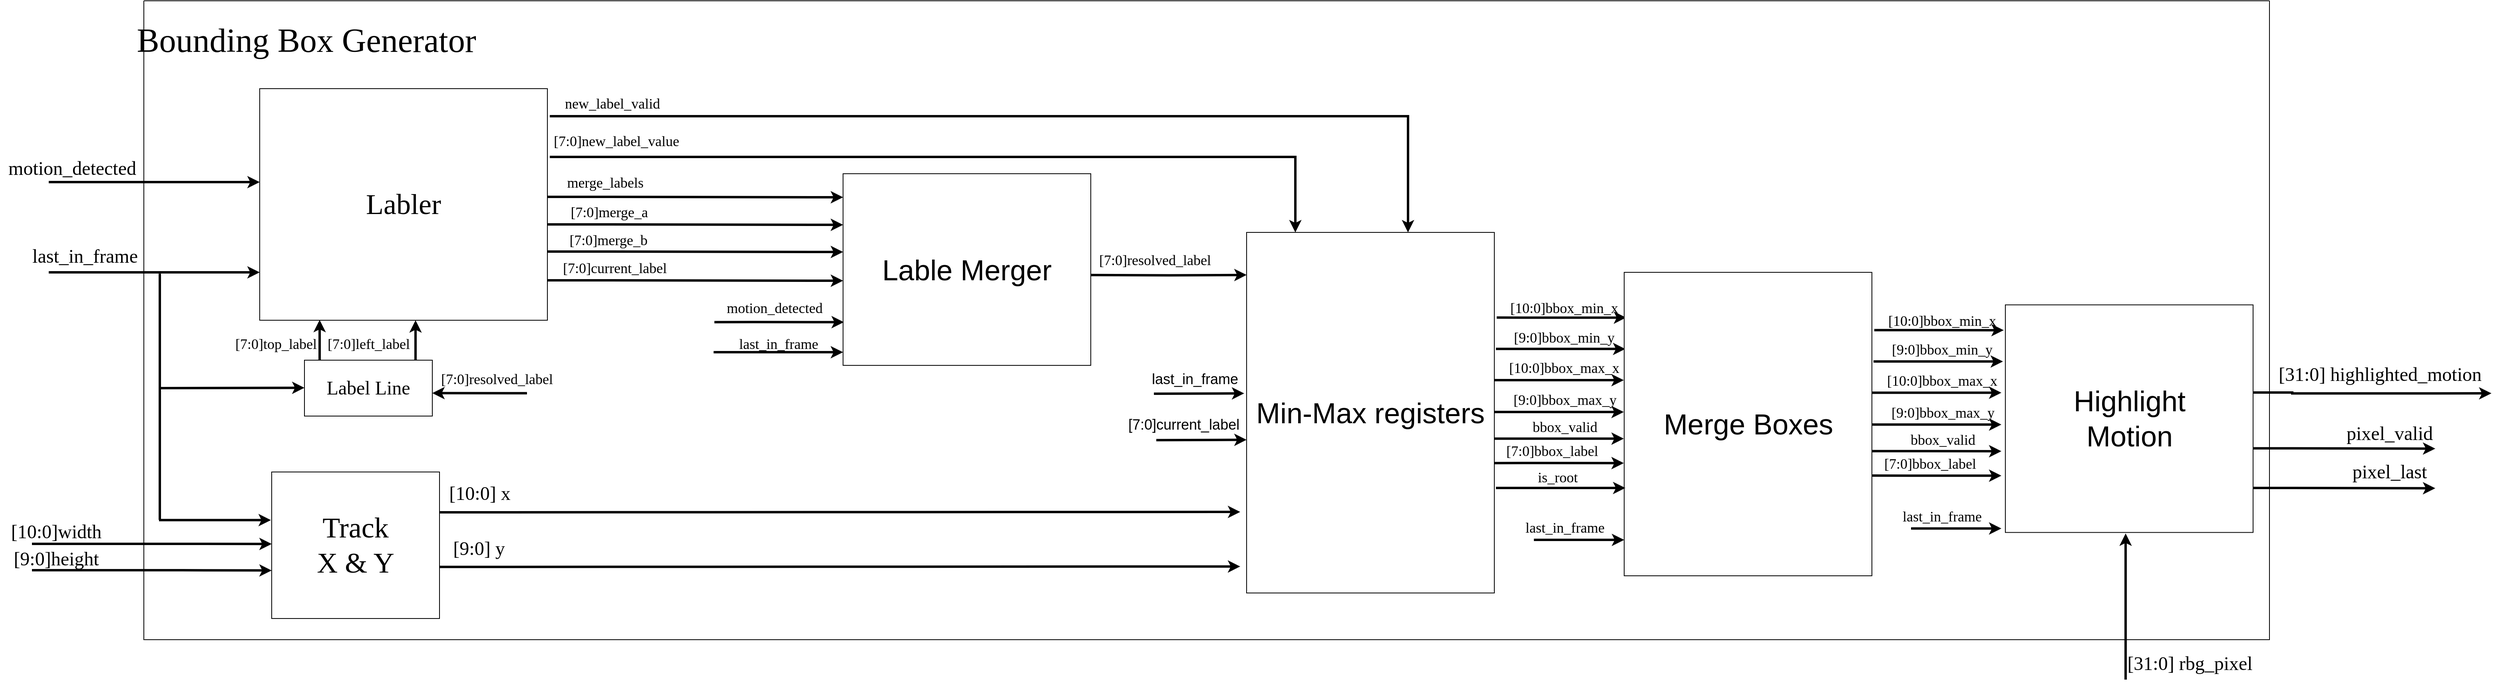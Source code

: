<mxfile version="27.2.0">
  <diagram name="Page-1" id="8psTu5joOEkHxSPbt8DS">
    <mxGraphModel dx="2365" dy="1465" grid="1" gridSize="10" guides="1" tooltips="1" connect="1" arrows="1" fold="1" page="1" pageScale="1" pageWidth="827" pageHeight="1169" math="0" shadow="0">
      <root>
        <mxCell id="0" />
        <mxCell id="1" parent="0" />
        <mxCell id="pzHLP5PFSMqDfCKK6MuQ-40" value="&lt;span style=&quot;text-wrap-mode: wrap;&quot;&gt;&lt;font face=&quot;Times New Roman&quot; style=&quot;font-size: 24px;&quot;&gt;[10:0]width&lt;/font&gt;&lt;/span&gt;" style="text;html=1;align=center;verticalAlign=middle;resizable=0;points=[];autosize=1;strokeColor=none;fillColor=none;" parent="1" vertex="1">
          <mxGeometry x="700" y="885" width="140" height="40" as="geometry" />
        </mxCell>
        <mxCell id="pzHLP5PFSMqDfCKK6MuQ-41" value="&lt;span style=&quot;text-wrap-mode: wrap;&quot;&gt;&lt;font face=&quot;Times New Roman&quot; style=&quot;font-size: 24px;&quot;&gt;[9:0]height&lt;/font&gt;&lt;/span&gt;" style="text;html=1;align=center;verticalAlign=middle;resizable=0;points=[];autosize=1;strokeColor=none;fillColor=none;" parent="1" vertex="1">
          <mxGeometry x="705.0" y="919.08" width="130" height="40" as="geometry" />
        </mxCell>
        <mxCell id="pzHLP5PFSMqDfCKK6MuQ-47" value="" style="edgeStyle=orthogonalEdgeStyle;rounded=0;orthogonalLoop=1;jettySize=auto;html=1;strokeWidth=3;" parent="1" edge="1">
          <mxGeometry relative="1" as="geometry">
            <mxPoint x="2732" y="788.24" as="targetPoint" />
            <mxPoint x="2570" y="788.19" as="sourcePoint" />
            <Array as="points">
              <mxPoint x="2619" y="788.19" />
            </Array>
          </mxGeometry>
        </mxCell>
        <mxCell id="pzHLP5PFSMqDfCKK6MuQ-48" value="&lt;span style=&quot;text-wrap-mode: wrap;&quot;&gt;&lt;font style=&quot;font-size: 18px;&quot; face=&quot;Times New Roman&quot;&gt;bbox_valid&lt;/font&gt;&lt;/span&gt;" style="text;html=1;align=center;verticalAlign=middle;resizable=0;points=[];autosize=1;strokeColor=none;fillColor=none;" parent="1" vertex="1">
          <mxGeometry x="2608" y="754.44" width="100" height="40" as="geometry" />
        </mxCell>
        <mxCell id="pzHLP5PFSMqDfCKK6MuQ-49" value="" style="edgeStyle=orthogonalEdgeStyle;rounded=0;orthogonalLoop=1;jettySize=auto;html=1;strokeWidth=3;" parent="1" edge="1">
          <mxGeometry relative="1" as="geometry">
            <mxPoint x="2732" y="818.87" as="targetPoint" />
            <mxPoint x="2570" y="818.82" as="sourcePoint" />
            <Array as="points">
              <mxPoint x="2619" y="818.82" />
            </Array>
          </mxGeometry>
        </mxCell>
        <mxCell id="pzHLP5PFSMqDfCKK6MuQ-50" value="&lt;span style=&quot;text-wrap-mode: wrap;&quot;&gt;&lt;font face=&quot;Times New Roman&quot; style=&quot;font-size: 18px;&quot;&gt;[7:0]bbox_label&lt;/font&gt;&lt;/span&gt;" style="text;html=1;align=center;verticalAlign=middle;resizable=0;points=[];autosize=1;strokeColor=none;fillColor=none;" parent="1" vertex="1">
          <mxGeometry x="2572" y="783.82" width="140" height="40" as="geometry" />
        </mxCell>
        <mxCell id="pzHLP5PFSMqDfCKK6MuQ-51" value="" style="edgeStyle=orthogonalEdgeStyle;rounded=0;orthogonalLoop=1;jettySize=auto;html=1;strokeWidth=3;" parent="1" edge="1">
          <mxGeometry relative="1" as="geometry">
            <mxPoint x="2735" y="636.72" as="targetPoint" />
            <mxPoint x="2573" y="636.67" as="sourcePoint" />
            <Array as="points">
              <mxPoint x="2622" y="636.67" />
            </Array>
          </mxGeometry>
        </mxCell>
        <mxCell id="pzHLP5PFSMqDfCKK6MuQ-52" value="&lt;span style=&quot;text-wrap-mode: wrap;&quot;&gt;&lt;font face=&quot;Times New Roman&quot; style=&quot;font-size: 18px;&quot;&gt;[10:0]bbox_min_x&lt;/font&gt;&lt;/span&gt;" style="text;html=1;align=center;verticalAlign=middle;resizable=0;points=[];autosize=1;strokeColor=none;fillColor=none;" parent="1" vertex="1">
          <mxGeometry x="2577" y="605.0" width="160" height="40" as="geometry" />
        </mxCell>
        <mxCell id="pzHLP5PFSMqDfCKK6MuQ-53" value="" style="edgeStyle=orthogonalEdgeStyle;rounded=0;orthogonalLoop=1;jettySize=auto;html=1;strokeWidth=3;" parent="1" edge="1">
          <mxGeometry relative="1" as="geometry">
            <mxPoint x="2734" y="675.94" as="targetPoint" />
            <mxPoint x="2572" y="675.89" as="sourcePoint" />
            <Array as="points">
              <mxPoint x="2621" y="675.89" />
            </Array>
          </mxGeometry>
        </mxCell>
        <mxCell id="pzHLP5PFSMqDfCKK6MuQ-54" value="&lt;span style=&quot;text-wrap-mode: wrap;&quot;&gt;&lt;font face=&quot;Times New Roman&quot; style=&quot;font-size: 18px;&quot;&gt;[9:0]bbox_min_y&lt;/font&gt;&lt;/span&gt;" style="text;html=1;align=center;verticalAlign=middle;resizable=0;points=[];autosize=1;strokeColor=none;fillColor=none;" parent="1" vertex="1">
          <mxGeometry x="2582" y="641.52" width="150" height="40" as="geometry" />
        </mxCell>
        <mxCell id="pzHLP5PFSMqDfCKK6MuQ-56" value="" style="edgeStyle=orthogonalEdgeStyle;rounded=0;orthogonalLoop=1;jettySize=auto;html=1;strokeWidth=3;" parent="1" edge="1">
          <mxGeometry relative="1" as="geometry">
            <mxPoint x="2732" y="715.05" as="targetPoint" />
            <mxPoint x="2570" y="715" as="sourcePoint" />
            <Array as="points">
              <mxPoint x="2619" y="715.0" />
            </Array>
          </mxGeometry>
        </mxCell>
        <mxCell id="pzHLP5PFSMqDfCKK6MuQ-57" value="&lt;span style=&quot;text-wrap-mode: wrap;&quot;&gt;&lt;font face=&quot;Times New Roman&quot; style=&quot;font-size: 18px;&quot;&gt;[10:0]bbox_max_x&lt;/font&gt;&lt;/span&gt;" style="text;html=1;align=center;verticalAlign=middle;resizable=0;points=[];autosize=1;strokeColor=none;fillColor=none;" parent="1" vertex="1">
          <mxGeometry x="2577" y="680" width="160" height="40" as="geometry" />
        </mxCell>
        <mxCell id="pzHLP5PFSMqDfCKK6MuQ-58" value="" style="edgeStyle=orthogonalEdgeStyle;rounded=0;orthogonalLoop=1;jettySize=auto;html=1;strokeWidth=3;" parent="1" edge="1">
          <mxGeometry relative="1" as="geometry">
            <mxPoint x="2732" y="754.93" as="targetPoint" />
            <mxPoint x="2570" y="754.88" as="sourcePoint" />
            <Array as="points">
              <mxPoint x="2619" y="754.88" />
            </Array>
          </mxGeometry>
        </mxCell>
        <mxCell id="pzHLP5PFSMqDfCKK6MuQ-59" value="&lt;span style=&quot;text-wrap-mode: wrap;&quot;&gt;&lt;font face=&quot;Times New Roman&quot; style=&quot;font-size: 18px;&quot;&gt;[9:0]bbox_max_y&lt;/font&gt;&lt;/span&gt;" style="text;html=1;align=center;verticalAlign=middle;resizable=0;points=[];autosize=1;strokeColor=none;fillColor=none;" parent="1" vertex="1">
          <mxGeometry x="2583" y="719.88" width="150" height="40" as="geometry" />
        </mxCell>
        <mxCell id="EjdUyEd99-lyi4bKZ8Xp-1" value="&lt;font face=&quot;Times New Roman&quot; style=&quot;font-size: 36px;&quot;&gt;Labler&lt;/font&gt;" style="rounded=0;whiteSpace=wrap;html=1;" parent="1" vertex="1">
          <mxGeometry x="1025" y="350" width="360" height="290" as="geometry" />
        </mxCell>
        <mxCell id="EjdUyEd99-lyi4bKZ8Xp-2" value="" style="edgeStyle=orthogonalEdgeStyle;rounded=0;orthogonalLoop=1;jettySize=auto;html=1;strokeWidth=3;" parent="1" edge="1">
          <mxGeometry relative="1" as="geometry">
            <mxPoint x="2252" y="880" as="targetPoint" />
            <mxPoint x="1250" y="880.54" as="sourcePoint" />
            <Array as="points">
              <mxPoint x="1299" y="880.54" />
            </Array>
          </mxGeometry>
        </mxCell>
        <mxCell id="EjdUyEd99-lyi4bKZ8Xp-3" value="&lt;font style=&quot;font-size: 24px;&quot; face=&quot;Times New Roman&quot;&gt;motion_detected&lt;/font&gt;" style="text;html=1;align=center;verticalAlign=middle;resizable=0;points=[];autosize=1;strokeColor=none;fillColor=none;" parent="1" vertex="1">
          <mxGeometry x="700" y="430" width="180" height="40" as="geometry" />
        </mxCell>
        <mxCell id="EjdUyEd99-lyi4bKZ8Xp-5" value="&lt;font face=&quot;Times New Roman&quot; style=&quot;font-size: 18px;&quot;&gt;[7:0]left_label&lt;/font&gt;" style="text;html=1;align=center;verticalAlign=middle;resizable=0;points=[];autosize=1;strokeColor=none;fillColor=none;" parent="1" vertex="1">
          <mxGeometry x="1096" y="650" width="130" height="40" as="geometry" />
        </mxCell>
        <mxCell id="EjdUyEd99-lyi4bKZ8Xp-6" value="" style="edgeStyle=orthogonalEdgeStyle;rounded=0;orthogonalLoop=1;jettySize=auto;html=1;strokeWidth=3;" parent="1" edge="1">
          <mxGeometry relative="1" as="geometry">
            <mxPoint x="1025" y="467.06" as="targetPoint" />
            <mxPoint x="761" y="467" as="sourcePoint" />
            <Array as="points">
              <mxPoint x="912" y="467.01" />
            </Array>
          </mxGeometry>
        </mxCell>
        <mxCell id="EjdUyEd99-lyi4bKZ8Xp-7" value="&lt;font style=&quot;font-size: 18px;&quot; face=&quot;Times New Roman&quot;&gt;[7:0]top_label&lt;/font&gt;" style="text;html=1;align=center;verticalAlign=middle;resizable=0;points=[];autosize=1;strokeColor=none;fillColor=none;" parent="1" vertex="1">
          <mxGeometry x="980" y="650" width="130" height="40" as="geometry" />
        </mxCell>
        <mxCell id="EjdUyEd99-lyi4bKZ8Xp-8" value="" style="edgeStyle=orthogonalEdgeStyle;rounded=0;orthogonalLoop=1;jettySize=auto;html=1;strokeWidth=3;" parent="1" edge="1">
          <mxGeometry relative="1" as="geometry">
            <mxPoint x="2462" y="530" as="targetPoint" />
            <mxPoint x="1388" y="384.45" as="sourcePoint" />
            <Array as="points">
              <mxPoint x="2462" y="385" />
            </Array>
          </mxGeometry>
        </mxCell>
        <mxCell id="EjdUyEd99-lyi4bKZ8Xp-9" value="&lt;font style=&quot;font-size: 18px;&quot; face=&quot;Times New Roman&quot;&gt;new_label_valid&lt;/font&gt;" style="text;html=1;align=center;verticalAlign=middle;resizable=0;points=[];autosize=1;strokeColor=none;fillColor=none;" parent="1" vertex="1">
          <mxGeometry x="1396" y="349" width="140" height="40" as="geometry" />
        </mxCell>
        <mxCell id="EjdUyEd99-lyi4bKZ8Xp-10" value="" style="edgeStyle=orthogonalEdgeStyle;rounded=0;orthogonalLoop=1;jettySize=auto;html=1;strokeWidth=3;" parent="1" edge="1">
          <mxGeometry relative="1" as="geometry">
            <mxPoint x="2321" y="530" as="targetPoint" />
            <mxPoint x="1388" y="435.45" as="sourcePoint" />
            <Array as="points">
              <mxPoint x="2321" y="436" />
            </Array>
          </mxGeometry>
        </mxCell>
        <mxCell id="EjdUyEd99-lyi4bKZ8Xp-11" value="&lt;font face=&quot;Times New Roman&quot; style=&quot;font-size: 18px;&quot;&gt;[7:0]new_label_value&lt;/font&gt;" style="text;html=1;align=center;verticalAlign=middle;resizable=0;points=[];autosize=1;strokeColor=none;fillColor=none;" parent="1" vertex="1">
          <mxGeometry x="1381" y="396" width="180" height="40" as="geometry" />
        </mxCell>
        <mxCell id="EjdUyEd99-lyi4bKZ8Xp-12" value="" style="edgeStyle=orthogonalEdgeStyle;rounded=0;orthogonalLoop=1;jettySize=auto;html=1;strokeWidth=3;" parent="1" edge="1">
          <mxGeometry relative="1" as="geometry">
            <mxPoint x="1755" y="486" as="targetPoint" />
            <mxPoint x="1385" y="485.45" as="sourcePoint" />
            <Array as="points">
              <mxPoint x="1434" y="485.45" />
            </Array>
          </mxGeometry>
        </mxCell>
        <mxCell id="EjdUyEd99-lyi4bKZ8Xp-13" value="&lt;font style=&quot;font-size: 18px;&quot; face=&quot;Times New Roman&quot;&gt;merge_labels&lt;/font&gt;" style="text;html=1;align=center;verticalAlign=middle;resizable=0;points=[];autosize=1;strokeColor=none;fillColor=none;" parent="1" vertex="1">
          <mxGeometry x="1397" y="448" width="120" height="40" as="geometry" />
        </mxCell>
        <mxCell id="EjdUyEd99-lyi4bKZ8Xp-15" value="&lt;font face=&quot;Times New Roman&quot; style=&quot;font-size: 18px;&quot;&gt;[7:0]merge_a&lt;/font&gt;" style="text;html=1;align=center;verticalAlign=middle;resizable=0;points=[];autosize=1;strokeColor=none;fillColor=none;" parent="1" vertex="1">
          <mxGeometry x="1401.5" y="485" width="120" height="40" as="geometry" />
        </mxCell>
        <mxCell id="EjdUyEd99-lyi4bKZ8Xp-17" value="&lt;font face=&quot;Times New Roman&quot; style=&quot;font-size: 18px;&quot;&gt;[7:0]merge_b&lt;/font&gt;" style="text;html=1;align=center;verticalAlign=middle;resizable=0;points=[];autosize=1;strokeColor=none;fillColor=none;" parent="1" vertex="1">
          <mxGeometry x="1400.5" y="520" width="120" height="40" as="geometry" />
        </mxCell>
        <mxCell id="EjdUyEd99-lyi4bKZ8Xp-20" value="&lt;font style=&quot;font-size: 36px;&quot;&gt;Lable Merger&lt;/font&gt;" style="rounded=0;whiteSpace=wrap;html=1;" parent="1" vertex="1">
          <mxGeometry x="1755" y="456.52" width="310" height="240" as="geometry" />
        </mxCell>
        <mxCell id="EjdUyEd99-lyi4bKZ8Xp-32" value="&lt;font face=&quot;Times New Roman&quot; style=&quot;font-size: 18px;&quot;&gt;[7:0]resolved_label&lt;/font&gt;" style="text;html=1;align=center;verticalAlign=middle;resizable=0;points=[];autosize=1;strokeColor=none;fillColor=none;" parent="1" vertex="1">
          <mxGeometry x="2065" y="545" width="160" height="40" as="geometry" />
        </mxCell>
        <mxCell id="EjdUyEd99-lyi4bKZ8Xp-55" value="&lt;font face=&quot;Times New Roman&quot; style=&quot;font-size: 18px;&quot;&gt;motion_detected&lt;/font&gt;" style="text;html=1;align=center;verticalAlign=middle;resizable=0;points=[];autosize=1;strokeColor=none;fillColor=none;" parent="1" vertex="1">
          <mxGeometry x="1599" y="604.88" width="140" height="40" as="geometry" />
        </mxCell>
        <mxCell id="EjdUyEd99-lyi4bKZ8Xp-56" value="" style="edgeStyle=orthogonalEdgeStyle;rounded=0;orthogonalLoop=1;jettySize=auto;html=1;strokeWidth=3;" parent="1" edge="1">
          <mxGeometry relative="1" as="geometry">
            <mxPoint x="1756" y="642.38" as="targetPoint" />
            <mxPoint x="1594" y="642.33" as="sourcePoint" />
            <Array as="points">
              <mxPoint x="1643" y="642.33" />
            </Array>
          </mxGeometry>
        </mxCell>
        <mxCell id="EjdUyEd99-lyi4bKZ8Xp-61" value="&lt;font style=&quot;font-size: 18px;&quot; face=&quot;Times New Roman&quot;&gt;[7:0]current_label&lt;/font&gt;" style="text;html=1;align=center;verticalAlign=middle;resizable=0;points=[];autosize=1;strokeColor=none;fillColor=none;" parent="1" vertex="1">
          <mxGeometry x="1394" y="555" width="150" height="40" as="geometry" />
        </mxCell>
        <mxCell id="EjdUyEd99-lyi4bKZ8Xp-62" value="" style="edgeStyle=orthogonalEdgeStyle;rounded=0;orthogonalLoop=1;jettySize=auto;html=1;strokeWidth=3;" parent="1" edge="1">
          <mxGeometry relative="1" as="geometry">
            <mxPoint x="1755" y="520.55" as="targetPoint" />
            <mxPoint x="1385" y="520" as="sourcePoint" />
            <Array as="points">
              <mxPoint x="1434" y="520.0" />
            </Array>
          </mxGeometry>
        </mxCell>
        <mxCell id="EjdUyEd99-lyi4bKZ8Xp-63" value="" style="edgeStyle=orthogonalEdgeStyle;rounded=0;orthogonalLoop=1;jettySize=auto;html=1;strokeWidth=3;" parent="1" edge="1">
          <mxGeometry relative="1" as="geometry">
            <mxPoint x="1755" y="554.55" as="targetPoint" />
            <mxPoint x="1385" y="554" as="sourcePoint" />
            <Array as="points">
              <mxPoint x="1434" y="554.0" />
            </Array>
          </mxGeometry>
        </mxCell>
        <mxCell id="EjdUyEd99-lyi4bKZ8Xp-64" value="" style="edgeStyle=orthogonalEdgeStyle;rounded=0;orthogonalLoop=1;jettySize=auto;html=1;strokeWidth=3;" parent="1" edge="1">
          <mxGeometry relative="1" as="geometry">
            <mxPoint x="1755" y="590.55" as="targetPoint" />
            <mxPoint x="1385" y="590" as="sourcePoint" />
            <Array as="points">
              <mxPoint x="1434" y="590.0" />
            </Array>
          </mxGeometry>
        </mxCell>
        <mxCell id="EjdUyEd99-lyi4bKZ8Xp-100" value="" style="edgeStyle=orthogonalEdgeStyle;rounded=0;orthogonalLoop=1;jettySize=auto;html=1;strokeWidth=3;entryX=0;entryY=0.118;entryDx=0;entryDy=0;entryPerimeter=0;" parent="1" target="EjdUyEd99-lyi4bKZ8Xp-101" edge="1">
          <mxGeometry relative="1" as="geometry">
            <mxPoint x="2227" y="583.38" as="targetPoint" />
            <mxPoint x="2065" y="583.33" as="sourcePoint" />
            <Array as="points" />
          </mxGeometry>
        </mxCell>
        <mxCell id="EjdUyEd99-lyi4bKZ8Xp-101" value="&lt;font style=&quot;font-size: 36px;&quot;&gt;Min-Max registers&lt;/font&gt;" style="rounded=0;whiteSpace=wrap;html=1;" parent="1" vertex="1">
          <mxGeometry x="2260" y="530" width="310" height="451.52" as="geometry" />
        </mxCell>
        <mxCell id="EjdUyEd99-lyi4bKZ8Xp-102" value="&lt;font face=&quot;Times New Roman&quot; style=&quot;font-size: 36px;&quot;&gt;Track&lt;/font&gt;&lt;div&gt;&lt;font face=&quot;Times New Roman&quot; style=&quot;font-size: 36px;&quot;&gt;X &amp;amp; Y&lt;/font&gt;&lt;/div&gt;" style="rounded=0;whiteSpace=wrap;html=1;" parent="1" vertex="1">
          <mxGeometry x="1040" y="830" width="210" height="183.48" as="geometry" />
        </mxCell>
        <mxCell id="EjdUyEd99-lyi4bKZ8Xp-104" value="" style="edgeStyle=orthogonalEdgeStyle;rounded=0;orthogonalLoop=1;jettySize=auto;html=1;strokeWidth=3;" parent="1" edge="1">
          <mxGeometry relative="1" as="geometry">
            <mxPoint x="2252" y="948.33" as="targetPoint" />
            <mxPoint x="1250" y="948.87" as="sourcePoint" />
            <Array as="points">
              <mxPoint x="1299" y="948.87" />
            </Array>
          </mxGeometry>
        </mxCell>
        <mxCell id="EjdUyEd99-lyi4bKZ8Xp-105" value="" style="endArrow=classic;html=1;rounded=0;strokeWidth=3;" parent="1" edge="1">
          <mxGeometry width="50" height="50" relative="1" as="geometry">
            <mxPoint x="1100" y="689.52" as="sourcePoint" />
            <mxPoint x="1100" y="639.52" as="targetPoint" />
          </mxGeometry>
        </mxCell>
        <mxCell id="EjdUyEd99-lyi4bKZ8Xp-106" value="" style="endArrow=classic;html=1;rounded=0;strokeWidth=3;exitX=0.398;exitY=0.004;exitDx=0;exitDy=0;exitPerimeter=0;" parent="1" edge="1">
          <mxGeometry width="50" height="50" relative="1" as="geometry">
            <mxPoint x="1220" y="690.28" as="sourcePoint" />
            <mxPoint x="1220.01" y="640" as="targetPoint" />
          </mxGeometry>
        </mxCell>
        <mxCell id="EjdUyEd99-lyi4bKZ8Xp-109" value="" style="edgeStyle=orthogonalEdgeStyle;rounded=0;orthogonalLoop=1;jettySize=auto;html=1;strokeWidth=3;" parent="1" edge="1">
          <mxGeometry relative="1" as="geometry">
            <mxPoint x="1040" y="953.34" as="targetPoint" />
            <mxPoint x="740" y="953" as="sourcePoint" />
            <Array as="points">
              <mxPoint x="927" y="953.29" />
            </Array>
          </mxGeometry>
        </mxCell>
        <mxCell id="EjdUyEd99-lyi4bKZ8Xp-110" value="" style="edgeStyle=orthogonalEdgeStyle;rounded=0;orthogonalLoop=1;jettySize=auto;html=1;strokeWidth=3;" parent="1" edge="1">
          <mxGeometry relative="1" as="geometry">
            <mxPoint x="1040" y="920.11" as="targetPoint" />
            <mxPoint x="740" y="920" as="sourcePoint" />
            <Array as="points">
              <mxPoint x="927" y="920.06" />
            </Array>
          </mxGeometry>
        </mxCell>
        <mxCell id="EjdUyEd99-lyi4bKZ8Xp-111" value="" style="swimlane;startSize=0;" parent="1" vertex="1">
          <mxGeometry x="880" y="240" width="2660" height="800" as="geometry" />
        </mxCell>
        <mxCell id="EjdUyEd99-lyi4bKZ8Xp-112" value="&lt;font style=&quot;font-size: 42px;&quot; face=&quot;Times New Roman&quot;&gt;&lt;span style=&quot;text-wrap-mode: wrap;&quot;&gt;Bounding Box&amp;nbsp;&lt;/span&gt;&lt;span style=&quot;text-wrap-mode: wrap; background-color: transparent; color: light-dark(rgb(0, 0, 0), rgb(255, 255, 255));&quot;&gt;Generator&lt;/span&gt;&lt;/font&gt;" style="text;html=1;align=center;verticalAlign=middle;resizable=0;points=[];autosize=1;strokeColor=none;fillColor=none;" parent="EjdUyEd99-lyi4bKZ8Xp-111" vertex="1">
          <mxGeometry x="-22.5" y="20" width="450" height="60" as="geometry" />
        </mxCell>
        <mxCell id="_NvUoboWmqBy9fn3-gel-34" value="" style="endArrow=classic;html=1;rounded=0;strokeWidth=3;" parent="EjdUyEd99-lyi4bKZ8Xp-111" edge="1">
          <mxGeometry width="50" height="50" relative="1" as="geometry">
            <mxPoint x="2480" y="850" as="sourcePoint" />
            <mxPoint x="2480.01" y="667" as="targetPoint" />
          </mxGeometry>
        </mxCell>
        <mxCell id="tvAnXlh0ygOG0x00jJtz-1" value="" style="edgeStyle=orthogonalEdgeStyle;rounded=0;orthogonalLoop=1;jettySize=auto;html=1;strokeWidth=3;" parent="1" edge="1">
          <mxGeometry relative="1" as="geometry">
            <mxPoint x="1755" y="680.05" as="targetPoint" />
            <mxPoint x="1593" y="680" as="sourcePoint" />
            <Array as="points">
              <mxPoint x="1642" y="680.0" />
            </Array>
          </mxGeometry>
        </mxCell>
        <mxCell id="tvAnXlh0ygOG0x00jJtz-5" value="&lt;font face=&quot;Times New Roman&quot; style=&quot;font-size: 18px;&quot;&gt;last_in_frame&lt;/font&gt;" style="text;html=1;align=center;verticalAlign=middle;resizable=0;points=[];autosize=1;strokeColor=none;fillColor=none;" parent="1" vertex="1">
          <mxGeometry x="1614" y="650" width="120" height="40" as="geometry" />
        </mxCell>
        <mxCell id="tvAnXlh0ygOG0x00jJtz-6" value="" style="edgeStyle=orthogonalEdgeStyle;rounded=0;orthogonalLoop=1;jettySize=auto;html=1;strokeWidth=3;" parent="1" edge="1">
          <mxGeometry relative="1" as="geometry">
            <mxPoint x="1025" y="580.06" as="targetPoint" />
            <mxPoint x="761" y="580" as="sourcePoint" />
            <Array as="points">
              <mxPoint x="912" y="580.01" />
            </Array>
          </mxGeometry>
        </mxCell>
        <mxCell id="tvAnXlh0ygOG0x00jJtz-7" value="&lt;font style=&quot;font-size: 24px;&quot; face=&quot;Times New Roman&quot;&gt;last_in_frame&lt;/font&gt;" style="text;html=1;align=center;verticalAlign=middle;resizable=0;points=[];autosize=1;strokeColor=none;fillColor=none;" parent="1" vertex="1">
          <mxGeometry x="726" y="540" width="160" height="40" as="geometry" />
        </mxCell>
        <mxCell id="tvAnXlh0ygOG0x00jJtz-8" value="" style="edgeStyle=orthogonalEdgeStyle;rounded=0;orthogonalLoop=1;jettySize=auto;html=1;strokeWidth=3;" parent="1" edge="1">
          <mxGeometry relative="1" as="geometry">
            <mxPoint x="1039" y="890.25" as="targetPoint" />
            <mxPoint x="899" y="890.26" as="sourcePoint" />
            <Array as="points">
              <mxPoint x="926" y="890.2" />
            </Array>
          </mxGeometry>
        </mxCell>
        <mxCell id="tvAnXlh0ygOG0x00jJtz-9" value="" style="endArrow=none;html=1;rounded=0;strokeWidth=3;" parent="1" edge="1">
          <mxGeometry width="50" height="50" relative="1" as="geometry">
            <mxPoint x="900" y="890" as="sourcePoint" />
            <mxPoint x="900" y="581.63" as="targetPoint" />
          </mxGeometry>
        </mxCell>
        <mxCell id="tvAnXlh0ygOG0x00jJtz-10" value="" style="edgeStyle=orthogonalEdgeStyle;rounded=0;orthogonalLoop=1;jettySize=auto;html=1;strokeWidth=3;" parent="1" edge="1">
          <mxGeometry relative="1" as="geometry">
            <mxPoint x="2257" y="731.57" as="targetPoint" />
            <mxPoint x="2170" y="732" as="sourcePoint" />
            <Array as="points">
              <mxPoint x="2144" y="731.52" />
            </Array>
          </mxGeometry>
        </mxCell>
        <mxCell id="tvAnXlh0ygOG0x00jJtz-11" value="&lt;font style=&quot;font-size: 18px;&quot;&gt;last_in_frame&lt;/font&gt;" style="text;html=1;align=center;verticalAlign=middle;resizable=0;points=[];autosize=1;strokeColor=none;fillColor=none;" parent="1" vertex="1">
          <mxGeometry x="2130" y="693.74" width="130" height="40" as="geometry" />
        </mxCell>
        <mxCell id="tvAnXlh0ygOG0x00jJtz-12" value="&lt;font style=&quot;font-size: 24px;&quot; face=&quot;Times New Roman&quot;&gt;[10:0] x&lt;/font&gt;" style="text;html=1;align=center;verticalAlign=middle;resizable=0;points=[];autosize=1;strokeColor=none;fillColor=none;" parent="1" vertex="1">
          <mxGeometry x="1250" y="837" width="100" height="40" as="geometry" />
        </mxCell>
        <mxCell id="tvAnXlh0ygOG0x00jJtz-13" value="&lt;font style=&quot;font-size: 24px;&quot; face=&quot;Times New Roman&quot;&gt;[9:0] y&lt;/font&gt;" style="text;html=1;align=center;verticalAlign=middle;resizable=0;points=[];autosize=1;strokeColor=none;fillColor=none;" parent="1" vertex="1">
          <mxGeometry x="1254" y="905.74" width="90" height="40" as="geometry" />
        </mxCell>
        <mxCell id="tvAnXlh0ygOG0x00jJtz-14" value="&lt;font style=&quot;font-size: 36px;&quot;&gt;Highlight&lt;/font&gt;&lt;div&gt;&lt;font style=&quot;font-size: 36px;&quot;&gt;Motion&lt;/font&gt;&lt;/div&gt;" style="rounded=0;whiteSpace=wrap;html=1;" parent="1" vertex="1">
          <mxGeometry x="3209.5" y="620.74" width="310" height="285" as="geometry" />
        </mxCell>
        <mxCell id="tvAnXlh0ygOG0x00jJtz-15" value="" style="edgeStyle=orthogonalEdgeStyle;rounded=0;orthogonalLoop=1;jettySize=auto;html=1;strokeWidth=3;" parent="1" edge="1">
          <mxGeometry relative="1" as="geometry">
            <mxPoint x="2732.5" y="915.05" as="targetPoint" />
            <mxPoint x="2643" y="915" as="sourcePoint" />
            <Array as="points">
              <mxPoint x="2619.5" y="915.0" />
            </Array>
          </mxGeometry>
        </mxCell>
        <mxCell id="tvAnXlh0ygOG0x00jJtz-16" value="&lt;font style=&quot;font-size: 18px;&quot; face=&quot;Times New Roman&quot;&gt;last_in_frame&lt;/font&gt;" style="text;html=1;align=center;verticalAlign=middle;resizable=0;points=[];autosize=1;strokeColor=none;fillColor=none;" parent="1" vertex="1">
          <mxGeometry x="2598" y="880" width="120" height="40" as="geometry" />
        </mxCell>
        <mxCell id="tvAnXlh0ygOG0x00jJtz-19" value="" style="edgeStyle=orthogonalEdgeStyle;rounded=0;orthogonalLoop=1;jettySize=auto;html=1;strokeWidth=3;entryX=1.001;entryY=1.089;entryDx=0;entryDy=0;entryPerimeter=0;" parent="1" target="tvAnXlh0ygOG0x00jJtz-20" edge="1">
          <mxGeometry relative="1" as="geometry">
            <mxPoint x="3681.5" y="730.54" as="targetPoint" />
            <mxPoint x="3519.5" y="730.49" as="sourcePoint" />
            <Array as="points">
              <mxPoint x="3568.5" y="730.74" />
            </Array>
          </mxGeometry>
        </mxCell>
        <mxCell id="tvAnXlh0ygOG0x00jJtz-20" value="&lt;font face=&quot;Times New Roman&quot; style=&quot;font-size: 24px;&quot;&gt;[31:0] highlighted_motion&lt;/font&gt;" style="text;html=1;align=center;verticalAlign=middle;resizable=0;points=[];autosize=1;strokeColor=none;fillColor=none;" parent="1" vertex="1">
          <mxGeometry x="3537.5" y="688" width="280" height="40" as="geometry" />
        </mxCell>
        <mxCell id="tvAnXlh0ygOG0x00jJtz-21" value="" style="edgeStyle=orthogonalEdgeStyle;rounded=0;orthogonalLoop=1;jettySize=auto;html=1;strokeWidth=3;" parent="1" edge="1">
          <mxGeometry relative="1" as="geometry">
            <mxPoint x="3747.5" y="800.74" as="targetPoint" />
            <mxPoint x="3519.5" y="800.37" as="sourcePoint" />
            <Array as="points">
              <mxPoint x="3568.5" y="800.37" />
            </Array>
          </mxGeometry>
        </mxCell>
        <mxCell id="tvAnXlh0ygOG0x00jJtz-22" value="&lt;font face=&quot;Times New Roman&quot; style=&quot;font-size: 24px;&quot;&gt;pixel_valid&lt;/font&gt;" style="text;html=1;align=center;verticalAlign=middle;resizable=0;points=[];autosize=1;strokeColor=none;fillColor=none;" parent="1" vertex="1">
          <mxGeometry x="3624.5" y="762.37" width="130" height="40" as="geometry" />
        </mxCell>
        <mxCell id="_NvUoboWmqBy9fn3-gel-1" value="&lt;font style=&quot;font-size: 36px;&quot;&gt;Merge Boxes&lt;/font&gt;" style="rounded=0;whiteSpace=wrap;html=1;" parent="1" vertex="1">
          <mxGeometry x="2732.5" y="580" width="310" height="380" as="geometry" />
        </mxCell>
        <mxCell id="_NvUoboWmqBy9fn3-gel-2" value="&lt;font face=&quot;Times New Roman&quot; style=&quot;font-size: 24px;&quot;&gt;Label Line&lt;/font&gt;" style="whiteSpace=wrap;html=1;" parent="1" vertex="1">
          <mxGeometry x="1081" y="690" width="160" height="70" as="geometry" />
        </mxCell>
        <mxCell id="_NvUoboWmqBy9fn3-gel-5" value="" style="endArrow=classic;html=1;rounded=0;strokeWidth=3;" parent="1" edge="1">
          <mxGeometry width="50" height="50" relative="1" as="geometry">
            <mxPoint x="900" y="725" as="sourcePoint" />
            <mxPoint x="1081" y="724.57" as="targetPoint" />
          </mxGeometry>
        </mxCell>
        <mxCell id="_NvUoboWmqBy9fn3-gel-6" value="&lt;font face=&quot;Times New Roman&quot; style=&quot;font-size: 18px;&quot;&gt;[7:0]resolved_label&lt;/font&gt;" style="text;whiteSpace=wrap;html=1;" parent="1" vertex="1">
          <mxGeometry x="1250" y="696.52" width="130" height="40" as="geometry" />
        </mxCell>
        <mxCell id="_NvUoboWmqBy9fn3-gel-7" value="" style="endArrow=classic;html=1;rounded=0;strokeWidth=3;entryX=1.012;entryY=0.885;entryDx=0;entryDy=0;entryPerimeter=0;" parent="1" edge="1">
          <mxGeometry width="50" height="50" relative="1" as="geometry">
            <mxPoint x="1359.44" y="731.34" as="sourcePoint" />
            <mxPoint x="1241" y="731.26" as="targetPoint" />
          </mxGeometry>
        </mxCell>
        <mxCell id="_NvUoboWmqBy9fn3-gel-10" value="" style="edgeStyle=orthogonalEdgeStyle;rounded=0;orthogonalLoop=1;jettySize=auto;html=1;strokeWidth=3;" parent="1" edge="1">
          <mxGeometry relative="1" as="geometry">
            <mxPoint x="2260" y="789.7" as="targetPoint" />
            <mxPoint x="2173" y="790.13" as="sourcePoint" />
            <Array as="points">
              <mxPoint x="2147" y="789.65" />
            </Array>
          </mxGeometry>
        </mxCell>
        <mxCell id="_NvUoboWmqBy9fn3-gel-11" value="&lt;font style=&quot;font-size: 18px;&quot;&gt;[7:0]current_label&lt;/font&gt;" style="text;whiteSpace=wrap;html=1;" parent="1" vertex="1">
          <mxGeometry x="2110" y="754.44" width="130" height="40" as="geometry" />
        </mxCell>
        <mxCell id="_NvUoboWmqBy9fn3-gel-12" value="" style="edgeStyle=orthogonalEdgeStyle;rounded=0;orthogonalLoop=1;jettySize=auto;html=1;strokeWidth=3;" parent="1" edge="1">
          <mxGeometry relative="1" as="geometry">
            <mxPoint x="2734" y="850.05" as="targetPoint" />
            <mxPoint x="2572" y="850" as="sourcePoint" />
            <Array as="points">
              <mxPoint x="2621" y="850.0" />
            </Array>
          </mxGeometry>
        </mxCell>
        <mxCell id="_NvUoboWmqBy9fn3-gel-13" value="&lt;font style=&quot;font-size: 18px;&quot; face=&quot;Times New Roman&quot;&gt;is_root&lt;/font&gt;" style="text;html=1;align=center;verticalAlign=middle;resizable=0;points=[];autosize=1;strokeColor=none;fillColor=none;" parent="1" vertex="1">
          <mxGeometry x="2614" y="817" width="70" height="40" as="geometry" />
        </mxCell>
        <mxCell id="_NvUoboWmqBy9fn3-gel-16" value="" style="edgeStyle=orthogonalEdgeStyle;rounded=0;orthogonalLoop=1;jettySize=auto;html=1;strokeWidth=3;" parent="1" edge="1">
          <mxGeometry relative="1" as="geometry">
            <mxPoint x="3204.5" y="803.98" as="targetPoint" />
            <mxPoint x="3042.5" y="803.93" as="sourcePoint" />
            <Array as="points">
              <mxPoint x="3091.5" y="803.93" />
            </Array>
          </mxGeometry>
        </mxCell>
        <mxCell id="_NvUoboWmqBy9fn3-gel-17" value="&lt;span style=&quot;text-wrap-mode: wrap;&quot;&gt;&lt;font style=&quot;font-size: 18px;&quot; face=&quot;Times New Roman&quot;&gt;bbox_valid&lt;/font&gt;&lt;/span&gt;" style="text;html=1;align=center;verticalAlign=middle;resizable=0;points=[];autosize=1;strokeColor=none;fillColor=none;" parent="1" vertex="1">
          <mxGeometry x="3080.5" y="770.18" width="100" height="40" as="geometry" />
        </mxCell>
        <mxCell id="_NvUoboWmqBy9fn3-gel-18" value="" style="edgeStyle=orthogonalEdgeStyle;rounded=0;orthogonalLoop=1;jettySize=auto;html=1;strokeWidth=3;" parent="1" edge="1">
          <mxGeometry relative="1" as="geometry">
            <mxPoint x="3204.5" y="834.61" as="targetPoint" />
            <mxPoint x="3042.5" y="834.56" as="sourcePoint" />
            <Array as="points">
              <mxPoint x="3091.5" y="834.56" />
            </Array>
          </mxGeometry>
        </mxCell>
        <mxCell id="_NvUoboWmqBy9fn3-gel-19" value="&lt;span style=&quot;text-wrap-mode: wrap;&quot;&gt;&lt;font face=&quot;Times New Roman&quot; style=&quot;font-size: 18px;&quot;&gt;[7:0]bbox_label&lt;/font&gt;&lt;/span&gt;" style="text;html=1;align=center;verticalAlign=middle;resizable=0;points=[];autosize=1;strokeColor=none;fillColor=none;" parent="1" vertex="1">
          <mxGeometry x="3044.5" y="799.56" width="140" height="40" as="geometry" />
        </mxCell>
        <mxCell id="_NvUoboWmqBy9fn3-gel-20" value="" style="edgeStyle=orthogonalEdgeStyle;rounded=0;orthogonalLoop=1;jettySize=auto;html=1;strokeWidth=3;" parent="1" edge="1">
          <mxGeometry relative="1" as="geometry">
            <mxPoint x="3207.5" y="652.46" as="targetPoint" />
            <mxPoint x="3045.5" y="652.41" as="sourcePoint" />
            <Array as="points">
              <mxPoint x="3094.5" y="652.41" />
            </Array>
          </mxGeometry>
        </mxCell>
        <mxCell id="_NvUoboWmqBy9fn3-gel-21" value="&lt;span style=&quot;text-wrap-mode: wrap;&quot;&gt;&lt;font face=&quot;Times New Roman&quot; style=&quot;font-size: 18px;&quot;&gt;[10:0]bbox_min_x&lt;/font&gt;&lt;/span&gt;" style="text;html=1;align=center;verticalAlign=middle;resizable=0;points=[];autosize=1;strokeColor=none;fillColor=none;" parent="1" vertex="1">
          <mxGeometry x="3049.5" y="620.74" width="160" height="40" as="geometry" />
        </mxCell>
        <mxCell id="_NvUoboWmqBy9fn3-gel-22" value="" style="edgeStyle=orthogonalEdgeStyle;rounded=0;orthogonalLoop=1;jettySize=auto;html=1;strokeWidth=3;" parent="1" edge="1">
          <mxGeometry relative="1" as="geometry">
            <mxPoint x="3206.5" y="691.68" as="targetPoint" />
            <mxPoint x="3044.5" y="691.63" as="sourcePoint" />
            <Array as="points">
              <mxPoint x="3093.5" y="691.63" />
            </Array>
          </mxGeometry>
        </mxCell>
        <mxCell id="_NvUoboWmqBy9fn3-gel-23" value="&lt;span style=&quot;text-wrap-mode: wrap;&quot;&gt;&lt;font face=&quot;Times New Roman&quot; style=&quot;font-size: 18px;&quot;&gt;[9:0]bbox_min_y&lt;/font&gt;&lt;/span&gt;" style="text;html=1;align=center;verticalAlign=middle;resizable=0;points=[];autosize=1;strokeColor=none;fillColor=none;" parent="1" vertex="1">
          <mxGeometry x="3054.5" y="657.26" width="150" height="40" as="geometry" />
        </mxCell>
        <mxCell id="_NvUoboWmqBy9fn3-gel-24" value="" style="edgeStyle=orthogonalEdgeStyle;rounded=0;orthogonalLoop=1;jettySize=auto;html=1;strokeWidth=3;" parent="1" edge="1">
          <mxGeometry relative="1" as="geometry">
            <mxPoint x="3204.5" y="730.79" as="targetPoint" />
            <mxPoint x="3042.5" y="730.74" as="sourcePoint" />
            <Array as="points">
              <mxPoint x="3091.5" y="730.74" />
            </Array>
          </mxGeometry>
        </mxCell>
        <mxCell id="_NvUoboWmqBy9fn3-gel-25" value="&lt;span style=&quot;text-wrap-mode: wrap;&quot;&gt;&lt;font face=&quot;Times New Roman&quot; style=&quot;font-size: 18px;&quot;&gt;[10:0]bbox_max_x&lt;/font&gt;&lt;/span&gt;" style="text;html=1;align=center;verticalAlign=middle;resizable=0;points=[];autosize=1;strokeColor=none;fillColor=none;" parent="1" vertex="1">
          <mxGeometry x="3049.5" y="695.74" width="160" height="40" as="geometry" />
        </mxCell>
        <mxCell id="_NvUoboWmqBy9fn3-gel-26" value="" style="edgeStyle=orthogonalEdgeStyle;rounded=0;orthogonalLoop=1;jettySize=auto;html=1;strokeWidth=3;" parent="1" edge="1">
          <mxGeometry relative="1" as="geometry">
            <mxPoint x="3204.5" y="770.67" as="targetPoint" />
            <mxPoint x="3042.5" y="770.62" as="sourcePoint" />
            <Array as="points">
              <mxPoint x="3091.5" y="770.62" />
            </Array>
          </mxGeometry>
        </mxCell>
        <mxCell id="_NvUoboWmqBy9fn3-gel-27" value="&lt;span style=&quot;text-wrap-mode: wrap;&quot;&gt;&lt;font face=&quot;Times New Roman&quot; style=&quot;font-size: 18px;&quot;&gt;[9:0]bbox_max_y&lt;/font&gt;&lt;/span&gt;" style="text;html=1;align=center;verticalAlign=middle;resizable=0;points=[];autosize=1;strokeColor=none;fillColor=none;" parent="1" vertex="1">
          <mxGeometry x="3055.5" y="735.62" width="150" height="40" as="geometry" />
        </mxCell>
        <mxCell id="_NvUoboWmqBy9fn3-gel-28" value="" style="edgeStyle=orthogonalEdgeStyle;rounded=0;orthogonalLoop=1;jettySize=auto;html=1;strokeWidth=3;" parent="1" edge="1">
          <mxGeometry relative="1" as="geometry">
            <mxPoint x="3204.5" y="900.79" as="targetPoint" />
            <mxPoint x="3115" y="900.74" as="sourcePoint" />
            <Array as="points">
              <mxPoint x="3091.5" y="900.74" />
            </Array>
          </mxGeometry>
        </mxCell>
        <mxCell id="_NvUoboWmqBy9fn3-gel-29" value="&lt;font style=&quot;font-size: 18px;&quot; face=&quot;Times New Roman&quot;&gt;last_in_frame&lt;/font&gt;" style="text;html=1;align=center;verticalAlign=middle;resizable=0;points=[];autosize=1;strokeColor=none;fillColor=none;" parent="1" vertex="1">
          <mxGeometry x="3070" y="865.74" width="120" height="40" as="geometry" />
        </mxCell>
        <mxCell id="_NvUoboWmqBy9fn3-gel-32" value="" style="edgeStyle=orthogonalEdgeStyle;rounded=0;orthogonalLoop=1;jettySize=auto;html=1;strokeWidth=3;" parent="1" edge="1">
          <mxGeometry relative="1" as="geometry">
            <mxPoint x="3747.5" y="850.37" as="targetPoint" />
            <mxPoint x="3519.5" y="850" as="sourcePoint" />
            <Array as="points">
              <mxPoint x="3568.5" y="850.0" />
            </Array>
          </mxGeometry>
        </mxCell>
        <mxCell id="_NvUoboWmqBy9fn3-gel-33" value="&lt;font face=&quot;Times New Roman&quot; style=&quot;font-size: 24px;&quot;&gt;pixel_last&lt;/font&gt;" style="text;html=1;align=center;verticalAlign=middle;resizable=0;points=[];autosize=1;strokeColor=none;fillColor=none;" parent="1" vertex="1">
          <mxGeometry x="3629.5" y="810.18" width="120" height="40" as="geometry" />
        </mxCell>
        <mxCell id="tvAnXlh0ygOG0x00jJtz-17" value="&lt;font face=&quot;Times New Roman&quot; style=&quot;font-size: 24px;&quot;&gt;[31:0] rbg_pixel&lt;/font&gt;" style="text;html=1;align=center;verticalAlign=middle;resizable=0;points=[];autosize=1;strokeColor=none;fillColor=none;" parent="1" vertex="1">
          <mxGeometry x="3350" y="1050" width="180" height="40" as="geometry" />
        </mxCell>
      </root>
    </mxGraphModel>
  </diagram>
</mxfile>
